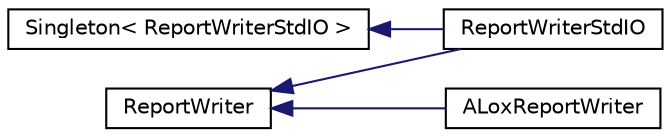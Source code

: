 digraph "Graphical Class Hierarchy"
{
  edge [fontname="Helvetica",fontsize="10",labelfontname="Helvetica",labelfontsize="10"];
  node [fontname="Helvetica",fontsize="10",shape=record];
  rankdir="LR";
  Node205 [label="ReportWriter",height=0.2,width=0.4,color="black", fillcolor="white", style="filled",URL="$classaworx_1_1lib_1_1lang_1_1ReportWriter.html"];
  Node205 -> Node1 [dir="back",color="midnightblue",fontsize="10",style="solid",fontname="Helvetica"];
  Node1 [label="ReportWriterStdIO",height=0.2,width=0.4,color="black", fillcolor="white", style="filled",URL="$classaworx_1_1lib_1_1lang_1_1ReportWriterStdIO.html"];
  Node205 -> Node206 [dir="back",color="midnightblue",fontsize="10",style="solid",fontname="Helvetica"];
  Node206 [label="ALoxReportWriter",height=0.2,width=0.4,color="black", fillcolor="white", style="filled",URL="$classaworx_1_1lib_1_1lox_1_1ALoxReportWriter.html"];
  Node0 [label="Singleton\< ReportWriterStdIO \>",height=0.2,width=0.4,color="black", fillcolor="white", style="filled",URL="$classaworx_1_1lib_1_1lang_1_1Singleton.html"];
  Node0 -> Node1 [dir="back",color="midnightblue",fontsize="10",style="solid",fontname="Helvetica"];
}
